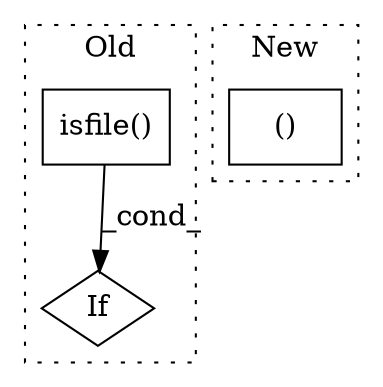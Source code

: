 digraph G {
subgraph cluster0 {
1 [label="isfile()" a="75" s="879,911" l="15,1" shape="box"];
3 [label="If" a="96" s="876" l="3" shape="diamond"];
label = "Old";
style="dotted";
}
subgraph cluster1 {
2 [label="()" a="54" s="1782" l="7" shape="box"];
label = "New";
style="dotted";
}
1 -> 3 [label="_cond_"];
}